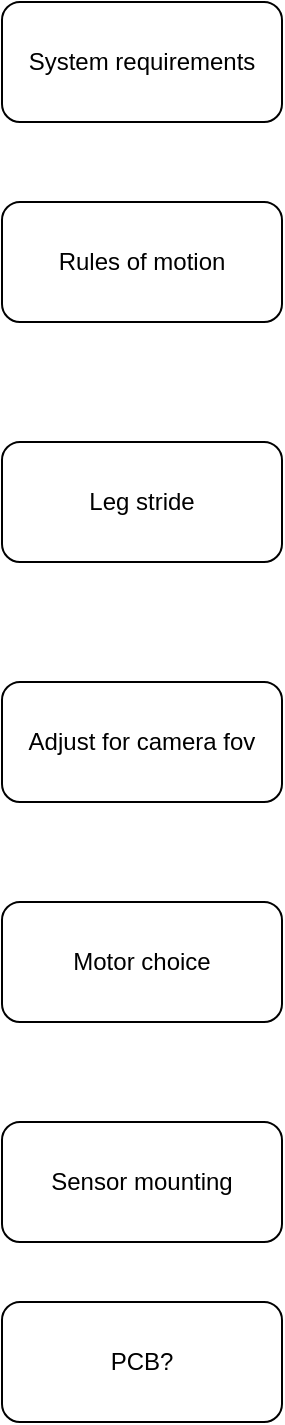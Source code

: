 <mxfile version="25.0.3">
  <diagram name="Page-1" id="iAuyqC9wymLPWFgELTDJ">
    <mxGraphModel dx="1395" dy="784" grid="1" gridSize="10" guides="1" tooltips="1" connect="1" arrows="1" fold="1" page="1" pageScale="1" pageWidth="850" pageHeight="1100" math="0" shadow="0">
      <root>
        <mxCell id="0" />
        <mxCell id="1" parent="0" />
        <mxCell id="V0RjbLDTPT6KQcX2KNsg-3" value="System requirements" style="rounded=1;whiteSpace=wrap;html=1;" vertex="1" parent="1">
          <mxGeometry x="150" y="130" width="140" height="60" as="geometry" />
        </mxCell>
        <mxCell id="V0RjbLDTPT6KQcX2KNsg-4" value="Rules of motion" style="rounded=1;whiteSpace=wrap;html=1;" vertex="1" parent="1">
          <mxGeometry x="150" y="230" width="140" height="60" as="geometry" />
        </mxCell>
        <mxCell id="V0RjbLDTPT6KQcX2KNsg-6" value="Leg stride" style="rounded=1;whiteSpace=wrap;html=1;" vertex="1" parent="1">
          <mxGeometry x="150" y="350" width="140" height="60" as="geometry" />
        </mxCell>
        <mxCell id="V0RjbLDTPT6KQcX2KNsg-7" value="Adjust for camera fov" style="rounded=1;whiteSpace=wrap;html=1;" vertex="1" parent="1">
          <mxGeometry x="150" y="470" width="140" height="60" as="geometry" />
        </mxCell>
        <mxCell id="V0RjbLDTPT6KQcX2KNsg-8" value="Sensor mounting" style="rounded=1;whiteSpace=wrap;html=1;" vertex="1" parent="1">
          <mxGeometry x="150" y="690" width="140" height="60" as="geometry" />
        </mxCell>
        <mxCell id="V0RjbLDTPT6KQcX2KNsg-9" value="Motor choice" style="rounded=1;whiteSpace=wrap;html=1;" vertex="1" parent="1">
          <mxGeometry x="150" y="580" width="140" height="60" as="geometry" />
        </mxCell>
        <mxCell id="V0RjbLDTPT6KQcX2KNsg-10" value="PCB?" style="rounded=1;whiteSpace=wrap;html=1;" vertex="1" parent="1">
          <mxGeometry x="150" y="780" width="140" height="60" as="geometry" />
        </mxCell>
      </root>
    </mxGraphModel>
  </diagram>
</mxfile>
